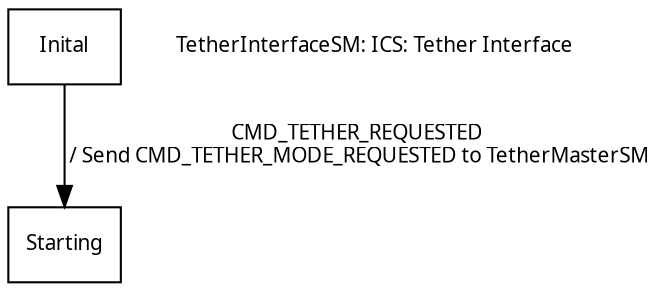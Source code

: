 

digraph TetherInterfaceSM {
	size = "8.5, 11";
	fontname = "Microsoft YaHei";
	fontsize = 15;
	node [shape = record, fontname = "Microsoft YaHei", fontsize = 10];
	edge [fontname = "Microsoft YaHei", fontsize = 10];
	Inital -> Starting [ label = "CMD_TETHER_REQUESTED\n / Send CMD_TETHER_MODE_REQUESTED to TetherMasterSM" ];
	"TetherInterfaceSM: ICS: Tether Interface" [ shape = plaintext ];
}

